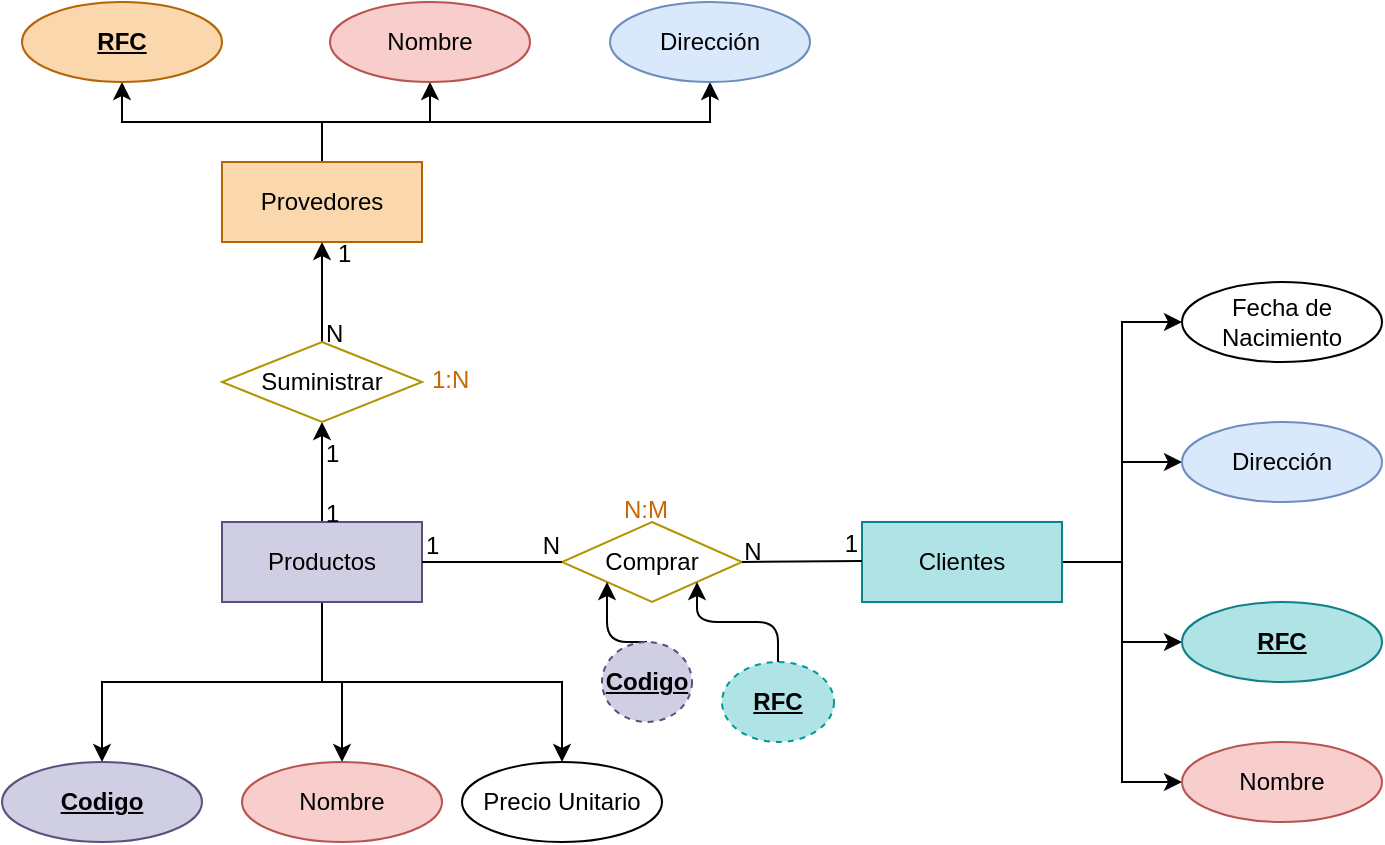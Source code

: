 <mxfile version="21.6.9" type="github" pages="2">
  <diagram name="Página-1" id="vufhJvKI8RO2NKhJ_CH_">
    <mxGraphModel dx="744" dy="759" grid="1" gridSize="10" guides="1" tooltips="1" connect="1" arrows="1" fold="1" page="1" pageScale="1" pageWidth="827" pageHeight="1169" background="none" math="0" shadow="0">
      <root>
        <mxCell id="0" />
        <mxCell id="1" parent="0" />
        <mxCell id="pW5JMyD9-N8qxBRFn_aI-24" style="edgeStyle=orthogonalEdgeStyle;rounded=0;orthogonalLoop=1;jettySize=auto;html=1;exitX=0.5;exitY=0;exitDx=0;exitDy=0;entryX=0.5;entryY=1;entryDx=0;entryDy=0;" edge="1" parent="1" source="pW5JMyD9-N8qxBRFn_aI-1" target="pW5JMyD9-N8qxBRFn_aI-23">
          <mxGeometry relative="1" as="geometry" />
        </mxCell>
        <mxCell id="pW5JMyD9-N8qxBRFn_aI-52" style="edgeStyle=orthogonalEdgeStyle;rounded=0;orthogonalLoop=1;jettySize=auto;html=1;exitX=0.5;exitY=1;exitDx=0;exitDy=0;entryX=0.5;entryY=0;entryDx=0;entryDy=0;" edge="1" parent="1" source="pW5JMyD9-N8qxBRFn_aI-1" target="pW5JMyD9-N8qxBRFn_aI-10">
          <mxGeometry relative="1" as="geometry" />
        </mxCell>
        <mxCell id="pW5JMyD9-N8qxBRFn_aI-53" style="edgeStyle=orthogonalEdgeStyle;rounded=0;orthogonalLoop=1;jettySize=auto;html=1;exitX=0.5;exitY=1;exitDx=0;exitDy=0;entryX=0.5;entryY=0;entryDx=0;entryDy=0;" edge="1" parent="1" source="pW5JMyD9-N8qxBRFn_aI-1" target="pW5JMyD9-N8qxBRFn_aI-12">
          <mxGeometry relative="1" as="geometry" />
        </mxCell>
        <mxCell id="pW5JMyD9-N8qxBRFn_aI-54" style="edgeStyle=orthogonalEdgeStyle;rounded=0;orthogonalLoop=1;jettySize=auto;html=1;exitX=0.5;exitY=1;exitDx=0;exitDy=0;" edge="1" parent="1" source="pW5JMyD9-N8qxBRFn_aI-1" target="pW5JMyD9-N8qxBRFn_aI-14">
          <mxGeometry relative="1" as="geometry" />
        </mxCell>
        <mxCell id="pW5JMyD9-N8qxBRFn_aI-1" value="Productos" style="whiteSpace=wrap;html=1;align=center;rounded=0;fillColor=#d0cee2;strokeColor=#56517e;" vertex="1" parent="1">
          <mxGeometry x="200" y="550" width="100" height="40" as="geometry" />
        </mxCell>
        <mxCell id="pW5JMyD9-N8qxBRFn_aI-45" style="edgeStyle=orthogonalEdgeStyle;rounded=0;orthogonalLoop=1;jettySize=auto;html=1;exitX=1;exitY=0.5;exitDx=0;exitDy=0;entryX=0;entryY=0.5;entryDx=0;entryDy=0;" edge="1" parent="1" source="pW5JMyD9-N8qxBRFn_aI-2" target="pW5JMyD9-N8qxBRFn_aI-9">
          <mxGeometry relative="1" as="geometry" />
        </mxCell>
        <mxCell id="pW5JMyD9-N8qxBRFn_aI-46" style="edgeStyle=orthogonalEdgeStyle;rounded=0;orthogonalLoop=1;jettySize=auto;html=1;exitX=1;exitY=0.5;exitDx=0;exitDy=0;entryX=0;entryY=0.5;entryDx=0;entryDy=0;" edge="1" parent="1" source="pW5JMyD9-N8qxBRFn_aI-2" target="pW5JMyD9-N8qxBRFn_aI-8">
          <mxGeometry relative="1" as="geometry" />
        </mxCell>
        <mxCell id="pW5JMyD9-N8qxBRFn_aI-47" style="edgeStyle=orthogonalEdgeStyle;rounded=0;orthogonalLoop=1;jettySize=auto;html=1;exitX=1;exitY=0.5;exitDx=0;exitDy=0;entryX=0;entryY=0.5;entryDx=0;entryDy=0;" edge="1" parent="1" source="pW5JMyD9-N8qxBRFn_aI-2" target="pW5JMyD9-N8qxBRFn_aI-5">
          <mxGeometry relative="1" as="geometry" />
        </mxCell>
        <mxCell id="pW5JMyD9-N8qxBRFn_aI-48" style="edgeStyle=orthogonalEdgeStyle;rounded=0;orthogonalLoop=1;jettySize=auto;html=1;exitX=1;exitY=0.5;exitDx=0;exitDy=0;entryX=0;entryY=0.5;entryDx=0;entryDy=0;" edge="1" parent="1" source="pW5JMyD9-N8qxBRFn_aI-2" target="pW5JMyD9-N8qxBRFn_aI-6">
          <mxGeometry relative="1" as="geometry" />
        </mxCell>
        <mxCell id="pW5JMyD9-N8qxBRFn_aI-2" value="Clientes" style="whiteSpace=wrap;html=1;align=center;rounded=0;fillColor=#b0e3e6;strokeColor=#0e8088;" vertex="1" parent="1">
          <mxGeometry x="520" y="550" width="100" height="40" as="geometry" />
        </mxCell>
        <mxCell id="pW5JMyD9-N8qxBRFn_aI-4" value="Comprar" style="shape=rhombus;perimeter=rhombusPerimeter;whiteSpace=wrap;html=1;align=center;rounded=0;fillColor=none;fontColor=#000000;strokeColor=#B09500;" vertex="1" parent="1">
          <mxGeometry x="370" y="550" width="90" height="40" as="geometry" />
        </mxCell>
        <mxCell id="pW5JMyD9-N8qxBRFn_aI-5" value="RFC" style="ellipse;whiteSpace=wrap;html=1;align=center;fontStyle=5;fillColor=#b0e3e6;strokeColor=#0e8088;rounded=0;" vertex="1" parent="1">
          <mxGeometry x="680" y="590" width="100" height="40" as="geometry" />
        </mxCell>
        <mxCell id="pW5JMyD9-N8qxBRFn_aI-6" value="Nombre" style="ellipse;whiteSpace=wrap;html=1;align=center;fillColor=#f8cecc;strokeColor=#b85450;rounded=0;" vertex="1" parent="1">
          <mxGeometry x="680" y="660" width="100" height="40" as="geometry" />
        </mxCell>
        <mxCell id="pW5JMyD9-N8qxBRFn_aI-8" value="Dirección" style="ellipse;whiteSpace=wrap;html=1;align=center;fillColor=#dae8fc;strokeColor=#6c8ebf;rounded=0;" vertex="1" parent="1">
          <mxGeometry x="680" y="500" width="100" height="40" as="geometry" />
        </mxCell>
        <mxCell id="pW5JMyD9-N8qxBRFn_aI-9" value="Fecha de Nacimiento" style="ellipse;whiteSpace=wrap;html=1;align=center;rounded=0;" vertex="1" parent="1">
          <mxGeometry x="680" y="430" width="100" height="40" as="geometry" />
        </mxCell>
        <mxCell id="pW5JMyD9-N8qxBRFn_aI-10" value="Codigo" style="ellipse;whiteSpace=wrap;html=1;align=center;fontStyle=5;rounded=0;fillColor=#d0cee2;strokeColor=#56517e;" vertex="1" parent="1">
          <mxGeometry x="90" y="670" width="100" height="40" as="geometry" />
        </mxCell>
        <mxCell id="pW5JMyD9-N8qxBRFn_aI-12" value="Nombre" style="ellipse;whiteSpace=wrap;html=1;align=center;fillColor=#f8cecc;strokeColor=#b85450;rounded=0;" vertex="1" parent="1">
          <mxGeometry x="210" y="670" width="100" height="40" as="geometry" />
        </mxCell>
        <mxCell id="pW5JMyD9-N8qxBRFn_aI-14" value="Precio Unitario" style="ellipse;whiteSpace=wrap;html=1;align=center;rounded=0;" vertex="1" parent="1">
          <mxGeometry x="320" y="670" width="100" height="40" as="geometry" />
        </mxCell>
        <mxCell id="pW5JMyD9-N8qxBRFn_aI-15" value="" style="endArrow=none;html=1;rounded=0;exitX=1;exitY=0.5;exitDx=0;exitDy=0;" edge="1" parent="1" source="pW5JMyD9-N8qxBRFn_aI-4">
          <mxGeometry relative="1" as="geometry">
            <mxPoint x="360" y="569.5" as="sourcePoint" />
            <mxPoint x="520" y="569.5" as="targetPoint" />
          </mxGeometry>
        </mxCell>
        <mxCell id="pW5JMyD9-N8qxBRFn_aI-16" value="1" style="resizable=0;html=1;whiteSpace=wrap;align=right;verticalAlign=bottom;rounded=0;" connectable="0" vertex="1" parent="pW5JMyD9-N8qxBRFn_aI-15">
          <mxGeometry x="1" relative="1" as="geometry" />
        </mxCell>
        <mxCell id="pW5JMyD9-N8qxBRFn_aI-17" value="N" style="text;html=1;align=center;verticalAlign=middle;resizable=0;points=[];autosize=1;strokeColor=none;fillColor=none;rounded=0;" vertex="1" parent="1">
          <mxGeometry x="450" y="550" width="30" height="30" as="geometry" />
        </mxCell>
        <mxCell id="pW5JMyD9-N8qxBRFn_aI-19" value="" style="endArrow=none;html=1;rounded=0;exitX=1;exitY=0.5;exitDx=0;exitDy=0;entryX=0;entryY=0.5;entryDx=0;entryDy=0;" edge="1" parent="1" source="pW5JMyD9-N8qxBRFn_aI-1" target="pW5JMyD9-N8qxBRFn_aI-4">
          <mxGeometry relative="1" as="geometry">
            <mxPoint x="300" y="580" as="sourcePoint" />
            <mxPoint x="460" y="580" as="targetPoint" />
          </mxGeometry>
        </mxCell>
        <mxCell id="pW5JMyD9-N8qxBRFn_aI-20" value="1" style="resizable=0;html=1;whiteSpace=wrap;align=left;verticalAlign=bottom;rounded=0;" connectable="0" vertex="1" parent="pW5JMyD9-N8qxBRFn_aI-19">
          <mxGeometry x="-1" relative="1" as="geometry" />
        </mxCell>
        <mxCell id="pW5JMyD9-N8qxBRFn_aI-21" value="N" style="resizable=0;html=1;whiteSpace=wrap;align=right;verticalAlign=bottom;rounded=0;" connectable="0" vertex="1" parent="pW5JMyD9-N8qxBRFn_aI-19">
          <mxGeometry x="1" relative="1" as="geometry" />
        </mxCell>
        <mxCell id="pW5JMyD9-N8qxBRFn_aI-49" style="edgeStyle=orthogonalEdgeStyle;rounded=0;orthogonalLoop=1;jettySize=auto;html=1;exitX=0.5;exitY=0;exitDx=0;exitDy=0;entryX=0.5;entryY=1;entryDx=0;entryDy=0;" edge="1" parent="1" source="pW5JMyD9-N8qxBRFn_aI-22" target="pW5JMyD9-N8qxBRFn_aI-39">
          <mxGeometry relative="1" as="geometry" />
        </mxCell>
        <mxCell id="pW5JMyD9-N8qxBRFn_aI-50" style="edgeStyle=orthogonalEdgeStyle;rounded=0;orthogonalLoop=1;jettySize=auto;html=1;exitX=0.5;exitY=0;exitDx=0;exitDy=0;entryX=0.5;entryY=1;entryDx=0;entryDy=0;" edge="1" parent="1" source="pW5JMyD9-N8qxBRFn_aI-22" target="pW5JMyD9-N8qxBRFn_aI-40">
          <mxGeometry relative="1" as="geometry" />
        </mxCell>
        <mxCell id="pW5JMyD9-N8qxBRFn_aI-51" style="edgeStyle=orthogonalEdgeStyle;rounded=0;orthogonalLoop=1;jettySize=auto;html=1;exitX=0.5;exitY=0;exitDx=0;exitDy=0;entryX=0.5;entryY=1;entryDx=0;entryDy=0;" edge="1" parent="1" source="pW5JMyD9-N8qxBRFn_aI-22" target="pW5JMyD9-N8qxBRFn_aI-41">
          <mxGeometry relative="1" as="geometry" />
        </mxCell>
        <mxCell id="pW5JMyD9-N8qxBRFn_aI-22" value="Provedores" style="whiteSpace=wrap;html=1;align=center;rounded=0;fillColor=#fad7ac;strokeColor=#b46504;" vertex="1" parent="1">
          <mxGeometry x="200" y="370" width="100" height="40" as="geometry" />
        </mxCell>
        <mxCell id="pW5JMyD9-N8qxBRFn_aI-25" style="edgeStyle=orthogonalEdgeStyle;rounded=0;orthogonalLoop=1;jettySize=auto;html=1;exitX=0.5;exitY=0;exitDx=0;exitDy=0;entryX=0.5;entryY=1;entryDx=0;entryDy=0;" edge="1" parent="1" source="pW5JMyD9-N8qxBRFn_aI-23" target="pW5JMyD9-N8qxBRFn_aI-22">
          <mxGeometry relative="1" as="geometry" />
        </mxCell>
        <mxCell id="pW5JMyD9-N8qxBRFn_aI-23" value="Suministrar" style="shape=rhombus;perimeter=rhombusPerimeter;whiteSpace=wrap;html=1;align=center;rounded=0;fillColor=none;fontColor=#000000;strokeColor=#B09500;" vertex="1" parent="1">
          <mxGeometry x="200" y="460" width="100" height="40" as="geometry" />
        </mxCell>
        <mxCell id="pW5JMyD9-N8qxBRFn_aI-26" value="" style="shape=table;startSize=0;container=1;collapsible=1;childLayout=tableLayout;fixedRows=1;rowLines=0;fontStyle=0;align=center;resizeLast=1;strokeColor=none;fillColor=none;collapsible=0;whiteSpace=wrap;html=1;rounded=0;" vertex="1" parent="1">
          <mxGeometry x="214" y="500" width="180" height="30" as="geometry" />
        </mxCell>
        <mxCell id="pW5JMyD9-N8qxBRFn_aI-27" value="" style="shape=tableRow;horizontal=0;startSize=0;swimlaneHead=0;swimlaneBody=0;fillColor=none;collapsible=0;dropTarget=0;points=[[0,0.5],[1,0.5]];portConstraint=eastwest;top=0;left=0;right=0;bottom=0;rounded=0;" vertex="1" parent="pW5JMyD9-N8qxBRFn_aI-26">
          <mxGeometry width="180" height="30" as="geometry" />
        </mxCell>
        <mxCell id="pW5JMyD9-N8qxBRFn_aI-28" value="" style="shape=partialRectangle;connectable=0;fillColor=none;top=0;left=0;bottom=0;right=0;editable=1;overflow=hidden;rounded=0;" vertex="1" parent="pW5JMyD9-N8qxBRFn_aI-27">
          <mxGeometry width="30" height="30" as="geometry">
            <mxRectangle width="30" height="30" as="alternateBounds" />
          </mxGeometry>
        </mxCell>
        <mxCell id="pW5JMyD9-N8qxBRFn_aI-29" value="1" style="shape=partialRectangle;connectable=0;fillColor=none;top=0;left=0;bottom=0;right=0;align=left;spacingLeft=6;overflow=hidden;rounded=0;" vertex="1" parent="pW5JMyD9-N8qxBRFn_aI-27">
          <mxGeometry x="30" width="150" height="30" as="geometry">
            <mxRectangle width="150" height="30" as="alternateBounds" />
          </mxGeometry>
        </mxCell>
        <mxCell id="pW5JMyD9-N8qxBRFn_aI-30" value="" style="shape=tableRow;horizontal=0;startSize=0;swimlaneHead=0;swimlaneBody=0;fillColor=none;collapsible=0;dropTarget=0;points=[[0,0.5],[1,0.5]];portConstraint=eastwest;top=0;left=0;right=0;bottom=0;rounded=0;" vertex="1" parent="1">
          <mxGeometry x="214" y="530" width="180" height="30" as="geometry" />
        </mxCell>
        <mxCell id="pW5JMyD9-N8qxBRFn_aI-31" value="" style="shape=partialRectangle;connectable=0;fillColor=none;top=0;left=0;bottom=0;right=0;editable=1;overflow=hidden;rounded=0;" vertex="1" parent="pW5JMyD9-N8qxBRFn_aI-30">
          <mxGeometry width="30" height="30" as="geometry">
            <mxRectangle width="30" height="30" as="alternateBounds" />
          </mxGeometry>
        </mxCell>
        <mxCell id="pW5JMyD9-N8qxBRFn_aI-32" value="1" style="shape=partialRectangle;connectable=0;fillColor=none;top=0;left=0;bottom=0;right=0;align=left;spacingLeft=6;overflow=hidden;rounded=0;" vertex="1" parent="pW5JMyD9-N8qxBRFn_aI-30">
          <mxGeometry x="30" width="150" height="30" as="geometry">
            <mxRectangle width="150" height="30" as="alternateBounds" />
          </mxGeometry>
        </mxCell>
        <mxCell id="pW5JMyD9-N8qxBRFn_aI-33" value="" style="shape=tableRow;horizontal=0;startSize=0;swimlaneHead=0;swimlaneBody=0;fillColor=none;collapsible=0;dropTarget=0;points=[[0,0.5],[1,0.5]];portConstraint=eastwest;top=0;left=0;right=0;bottom=0;rounded=0;" vertex="1" parent="1">
          <mxGeometry x="220" y="400" width="180" height="30" as="geometry" />
        </mxCell>
        <mxCell id="pW5JMyD9-N8qxBRFn_aI-34" value="" style="shape=partialRectangle;connectable=0;fillColor=none;top=0;left=0;bottom=0;right=0;editable=1;overflow=hidden;rounded=0;" vertex="1" parent="pW5JMyD9-N8qxBRFn_aI-33">
          <mxGeometry width="30" height="30" as="geometry">
            <mxRectangle width="30" height="30" as="alternateBounds" />
          </mxGeometry>
        </mxCell>
        <mxCell id="pW5JMyD9-N8qxBRFn_aI-35" value="1" style="shape=partialRectangle;connectable=0;fillColor=none;top=0;left=0;bottom=0;right=0;align=left;spacingLeft=6;overflow=hidden;rounded=0;" vertex="1" parent="pW5JMyD9-N8qxBRFn_aI-33">
          <mxGeometry x="30" width="150" height="30" as="geometry">
            <mxRectangle width="150" height="30" as="alternateBounds" />
          </mxGeometry>
        </mxCell>
        <mxCell id="pW5JMyD9-N8qxBRFn_aI-36" value="" style="shape=tableRow;horizontal=0;startSize=0;swimlaneHead=0;swimlaneBody=0;fillColor=none;collapsible=0;dropTarget=0;points=[[0,0.5],[1,0.5]];portConstraint=eastwest;top=0;left=0;right=0;bottom=0;rounded=0;" vertex="1" parent="1">
          <mxGeometry x="250" y="430" width="180" height="30" as="geometry" />
        </mxCell>
        <mxCell id="pW5JMyD9-N8qxBRFn_aI-37" value="" style="shape=partialRectangle;connectable=0;fillColor=none;top=0;left=0;bottom=0;right=0;editable=1;overflow=hidden;rounded=0;" vertex="1" parent="pW5JMyD9-N8qxBRFn_aI-36">
          <mxGeometry width="30" height="30" as="geometry">
            <mxRectangle width="30" height="30" as="alternateBounds" />
          </mxGeometry>
        </mxCell>
        <mxCell id="pW5JMyD9-N8qxBRFn_aI-38" value="N" style="shape=partialRectangle;connectable=0;fillColor=none;top=0;left=0;bottom=0;right=0;align=left;spacingLeft=6;overflow=hidden;rounded=0;" vertex="1" parent="1">
          <mxGeometry x="244" y="440" width="150" height="30" as="geometry">
            <mxRectangle width="150" height="30" as="alternateBounds" />
          </mxGeometry>
        </mxCell>
        <mxCell id="pW5JMyD9-N8qxBRFn_aI-39" value="RFC" style="ellipse;whiteSpace=wrap;html=1;align=center;fillColor=#fad7ac;strokeColor=#b46504;rounded=0;fontStyle=5" vertex="1" parent="1">
          <mxGeometry x="100" y="290" width="100" height="40" as="geometry" />
        </mxCell>
        <mxCell id="pW5JMyD9-N8qxBRFn_aI-40" value="Nombre" style="ellipse;whiteSpace=wrap;html=1;align=center;fillColor=#f8cecc;strokeColor=#b85450;rounded=0;" vertex="1" parent="1">
          <mxGeometry x="254" y="290" width="100" height="40" as="geometry" />
        </mxCell>
        <mxCell id="pW5JMyD9-N8qxBRFn_aI-41" value="Dirección" style="ellipse;whiteSpace=wrap;html=1;align=center;fillColor=#dae8fc;strokeColor=#6c8ebf;rounded=0;" vertex="1" parent="1">
          <mxGeometry x="394" y="290" width="100" height="40" as="geometry" />
        </mxCell>
        <mxCell id="pW5JMyD9-N8qxBRFn_aI-59" value="N:M" style="text;fillColor=none;spacingLeft=4;spacingRight=4;overflow=hidden;rotatable=0;points=[[0,0.5],[1,0.5]];portConstraint=eastwest;fontSize=12;whiteSpace=wrap;html=1;fontColor=#CC6600;" vertex="1" parent="1">
          <mxGeometry x="395" y="530" width="40" height="30" as="geometry" />
        </mxCell>
        <mxCell id="pW5JMyD9-N8qxBRFn_aI-60" value="1:N" style="text;strokeColor=none;fillColor=none;spacingLeft=4;spacingRight=4;overflow=hidden;rotatable=0;points=[[0,0.5],[1,0.5]];portConstraint=eastwest;fontSize=12;whiteSpace=wrap;html=1;fontColor=#CC6600;" vertex="1" parent="1">
          <mxGeometry x="299" y="465" width="40" height="30" as="geometry" />
        </mxCell>
        <mxCell id="pW5JMyD9-N8qxBRFn_aI-62" style="edgeStyle=orthogonalEdgeStyle;orthogonalLoop=1;jettySize=auto;html=1;exitX=0.5;exitY=0;exitDx=0;exitDy=0;entryX=1;entryY=1;entryDx=0;entryDy=0;" edge="1" parent="1" source="pW5JMyD9-N8qxBRFn_aI-61" target="pW5JMyD9-N8qxBRFn_aI-4">
          <mxGeometry relative="1" as="geometry" />
        </mxCell>
        <mxCell id="pW5JMyD9-N8qxBRFn_aI-61" value="RFC" style="ellipse;whiteSpace=wrap;html=1;align=center;fontStyle=5;dashed=1;fillColor=#b0e3e6;strokeColor=#009999;rounded=0;" vertex="1" parent="1">
          <mxGeometry x="450" y="620" width="56" height="40" as="geometry" />
        </mxCell>
        <mxCell id="pW5JMyD9-N8qxBRFn_aI-65" style="edgeStyle=orthogonalEdgeStyle;orthogonalLoop=1;jettySize=auto;html=1;exitX=0.5;exitY=0;exitDx=0;exitDy=0;entryX=0;entryY=1;entryDx=0;entryDy=0;" edge="1" parent="1" source="pW5JMyD9-N8qxBRFn_aI-63" target="pW5JMyD9-N8qxBRFn_aI-4">
          <mxGeometry relative="1" as="geometry" />
        </mxCell>
        <mxCell id="pW5JMyD9-N8qxBRFn_aI-63" value="Codigo" style="ellipse;whiteSpace=wrap;html=1;align=center;fontStyle=5;rounded=0;fillColor=#d0cee2;strokeColor=#56517e;dashed=1;" vertex="1" parent="1">
          <mxGeometry x="390" y="610" width="45" height="40" as="geometry" />
        </mxCell>
      </root>
    </mxGraphModel>
  </diagram>
  <diagram id="Y9kIsplef0sQX9osBa2V" name="Página-2">
    <mxGraphModel dx="1434" dy="796" grid="1" gridSize="10" guides="1" tooltips="1" connect="1" arrows="1" fold="1" page="1" pageScale="1" pageWidth="827" pageHeight="1169" math="0" shadow="0">
      <root>
        <mxCell id="0" />
        <mxCell id="1" parent="0" />
        <mxCell id="6M4ZefpV-zXzEny1PLrP-48" style="edgeStyle=orthogonalEdgeStyle;orthogonalLoop=1;jettySize=auto;html=1;exitX=0.5;exitY=0;exitDx=0;exitDy=0;entryX=0.5;entryY=1;entryDx=0;entryDy=0;" edge="1" parent="1" source="6M4ZefpV-zXzEny1PLrP-2" target="6M4ZefpV-zXzEny1PLrP-32">
          <mxGeometry relative="1" as="geometry" />
        </mxCell>
        <mxCell id="6M4ZefpV-zXzEny1PLrP-50" style="edgeStyle=orthogonalEdgeStyle;orthogonalLoop=1;jettySize=auto;html=1;exitX=1;exitY=0.5;exitDx=0;exitDy=0;entryX=0;entryY=0.5;entryDx=0;entryDy=0;" edge="1" parent="1" source="6M4ZefpV-zXzEny1PLrP-2" target="6M4ZefpV-zXzEny1PLrP-6">
          <mxGeometry relative="1" as="geometry" />
        </mxCell>
        <mxCell id="6M4ZefpV-zXzEny1PLrP-51" style="edgeStyle=orthogonalEdgeStyle;orthogonalLoop=1;jettySize=auto;html=1;exitX=1;exitY=0.5;exitDx=0;exitDy=0;entryX=0;entryY=0.5;entryDx=0;entryDy=0;" edge="1" parent="1" source="6M4ZefpV-zXzEny1PLrP-2" target="6M4ZefpV-zXzEny1PLrP-5">
          <mxGeometry relative="1" as="geometry" />
        </mxCell>
        <mxCell id="6M4ZefpV-zXzEny1PLrP-52" style="edgeStyle=orthogonalEdgeStyle;orthogonalLoop=1;jettySize=auto;html=1;exitX=1;exitY=0.5;exitDx=0;exitDy=0;entryX=0;entryY=0.5;entryDx=0;entryDy=0;" edge="1" parent="1" source="6M4ZefpV-zXzEny1PLrP-2" target="6M4ZefpV-zXzEny1PLrP-3">
          <mxGeometry relative="1" as="geometry" />
        </mxCell>
        <mxCell id="6M4ZefpV-zXzEny1PLrP-53" style="edgeStyle=orthogonalEdgeStyle;orthogonalLoop=1;jettySize=auto;html=1;exitX=1;exitY=0.5;exitDx=0;exitDy=0;entryX=0;entryY=0.5;entryDx=0;entryDy=0;" edge="1" parent="1" source="6M4ZefpV-zXzEny1PLrP-2" target="6M4ZefpV-zXzEny1PLrP-4">
          <mxGeometry relative="1" as="geometry" />
        </mxCell>
        <mxCell id="6M4ZefpV-zXzEny1PLrP-54" style="edgeStyle=orthogonalEdgeStyle;orthogonalLoop=1;jettySize=auto;html=1;exitX=1;exitY=0.5;exitDx=0;exitDy=0;entryX=0;entryY=0.5;entryDx=0;entryDy=0;" edge="1" parent="1" source="6M4ZefpV-zXzEny1PLrP-2" target="6M4ZefpV-zXzEny1PLrP-8">
          <mxGeometry relative="1" as="geometry" />
        </mxCell>
        <mxCell id="6M4ZefpV-zXzEny1PLrP-2" value="Coches" style="whiteSpace=wrap;html=1;align=center;fillColor=#b0e3e6;strokeColor=#0e8088;" vertex="1" parent="1">
          <mxGeometry x="180" y="640" width="100" height="40" as="geometry" />
        </mxCell>
        <mxCell id="6M4ZefpV-zXzEny1PLrP-3" value="Matricula" style="ellipse;whiteSpace=wrap;html=1;align=center;fillColor=#b0e3e6;strokeColor=#0e8088;" vertex="1" parent="1">
          <mxGeometry x="370" y="680" width="100" height="40" as="geometry" />
        </mxCell>
        <mxCell id="6M4ZefpV-zXzEny1PLrP-4" value="Marca" style="ellipse;whiteSpace=wrap;html=1;align=center;strokeColor=#009999;" vertex="1" parent="1">
          <mxGeometry x="370" y="620" width="100" height="40" as="geometry" />
        </mxCell>
        <mxCell id="6M4ZefpV-zXzEny1PLrP-5" value="Modelo" style="ellipse;whiteSpace=wrap;html=1;align=center;strokeColor=#009999;" vertex="1" parent="1">
          <mxGeometry x="370" y="570" width="100" height="40" as="geometry" />
        </mxCell>
        <mxCell id="6M4ZefpV-zXzEny1PLrP-6" value="Color" style="ellipse;whiteSpace=wrap;html=1;align=center;strokeColor=#009999;" vertex="1" parent="1">
          <mxGeometry x="370" y="510" width="100" height="40" as="geometry" />
        </mxCell>
        <mxCell id="6M4ZefpV-zXzEny1PLrP-8" value="Precio" style="ellipse;whiteSpace=wrap;html=1;align=center;strokeColor=#009999;" vertex="1" parent="1">
          <mxGeometry x="370" y="740" width="100" height="40" as="geometry" />
        </mxCell>
        <mxCell id="6M4ZefpV-zXzEny1PLrP-19" style="edgeStyle=orthogonalEdgeStyle;orthogonalLoop=1;jettySize=auto;html=1;exitX=0.5;exitY=0;exitDx=0;exitDy=0;entryX=0.5;entryY=1;entryDx=0;entryDy=0;" edge="1" parent="1" source="6M4ZefpV-zXzEny1PLrP-9" target="6M4ZefpV-zXzEny1PLrP-18">
          <mxGeometry relative="1" as="geometry" />
        </mxCell>
        <mxCell id="6M4ZefpV-zXzEny1PLrP-55" style="edgeStyle=orthogonalEdgeStyle;orthogonalLoop=1;jettySize=auto;html=1;exitX=0.5;exitY=1;exitDx=0;exitDy=0;entryX=0;entryY=0.5;entryDx=0;entryDy=0;" edge="1" parent="1" source="6M4ZefpV-zXzEny1PLrP-9" target="6M4ZefpV-zXzEny1PLrP-10">
          <mxGeometry relative="1" as="geometry" />
        </mxCell>
        <mxCell id="6M4ZefpV-zXzEny1PLrP-56" style="edgeStyle=orthogonalEdgeStyle;orthogonalLoop=1;jettySize=auto;html=1;exitX=0.5;exitY=1;exitDx=0;exitDy=0;entryX=0;entryY=0.5;entryDx=0;entryDy=0;" edge="1" parent="1" source="6M4ZefpV-zXzEny1PLrP-9" target="6M4ZefpV-zXzEny1PLrP-13">
          <mxGeometry relative="1" as="geometry" />
        </mxCell>
        <mxCell id="6M4ZefpV-zXzEny1PLrP-57" style="edgeStyle=orthogonalEdgeStyle;orthogonalLoop=1;jettySize=auto;html=1;exitX=0.5;exitY=1;exitDx=0;exitDy=0;entryX=0;entryY=0.5;entryDx=0;entryDy=0;" edge="1" parent="1" source="6M4ZefpV-zXzEny1PLrP-9" target="6M4ZefpV-zXzEny1PLrP-14">
          <mxGeometry relative="1" as="geometry" />
        </mxCell>
        <mxCell id="6M4ZefpV-zXzEny1PLrP-58" style="edgeStyle=orthogonalEdgeStyle;orthogonalLoop=1;jettySize=auto;html=1;exitX=0.5;exitY=1;exitDx=0;exitDy=0;entryX=0;entryY=0.5;entryDx=0;entryDy=0;" edge="1" parent="1" source="6M4ZefpV-zXzEny1PLrP-9" target="6M4ZefpV-zXzEny1PLrP-15">
          <mxGeometry relative="1" as="geometry" />
        </mxCell>
        <mxCell id="6M4ZefpV-zXzEny1PLrP-60" style="edgeStyle=orthogonalEdgeStyle;orthogonalLoop=1;jettySize=auto;html=1;exitX=0.5;exitY=1;exitDx=0;exitDy=0;entryX=0;entryY=0.5;entryDx=0;entryDy=0;" edge="1" parent="1" source="6M4ZefpV-zXzEny1PLrP-9" target="6M4ZefpV-zXzEny1PLrP-16">
          <mxGeometry relative="1" as="geometry" />
        </mxCell>
        <mxCell id="6M4ZefpV-zXzEny1PLrP-61" style="edgeStyle=orthogonalEdgeStyle;orthogonalLoop=1;jettySize=auto;html=1;exitX=0.5;exitY=1;exitDx=0;exitDy=0;entryX=0;entryY=0.5;entryDx=0;entryDy=0;" edge="1" parent="1" source="6M4ZefpV-zXzEny1PLrP-9" target="6M4ZefpV-zXzEny1PLrP-17">
          <mxGeometry relative="1" as="geometry" />
        </mxCell>
        <mxCell id="6M4ZefpV-zXzEny1PLrP-9" value="Cliente" style="whiteSpace=wrap;html=1;align=center;fillColor=#fad7ac;strokeColor=#b46504;" vertex="1" parent="1">
          <mxGeometry x="180" y="840" width="100" height="40" as="geometry" />
        </mxCell>
        <mxCell id="6M4ZefpV-zXzEny1PLrP-10" value="RFC" style="ellipse;whiteSpace=wrap;html=1;align=center;fillColor=none;strokeColor=#CC6600;" vertex="1" parent="1">
          <mxGeometry x="340" y="830" width="100" height="40" as="geometry" />
        </mxCell>
        <mxCell id="6M4ZefpV-zXzEny1PLrP-13" value="Nombre" style="ellipse;whiteSpace=wrap;html=1;align=center;strokeColor=#CC6600;" vertex="1" parent="1">
          <mxGeometry x="340" y="880" width="100" height="40" as="geometry" />
        </mxCell>
        <mxCell id="6M4ZefpV-zXzEny1PLrP-14" value="Dirección" style="ellipse;whiteSpace=wrap;html=1;align=center;strokeColor=#CC6600;" vertex="1" parent="1">
          <mxGeometry x="340" y="930" width="100" height="40" as="geometry" />
        </mxCell>
        <mxCell id="6M4ZefpV-zXzEny1PLrP-15" value="Ciudad" style="ellipse;whiteSpace=wrap;html=1;align=center;strokeColor=#CC6600;" vertex="1" parent="1">
          <mxGeometry x="340" y="980" width="100" height="40" as="geometry" />
        </mxCell>
        <mxCell id="6M4ZefpV-zXzEny1PLrP-16" value="Nu.Telefonico" style="ellipse;whiteSpace=wrap;html=1;align=center;strokeColor=#CC6600;" vertex="1" parent="1">
          <mxGeometry x="340" y="1040" width="100" height="40" as="geometry" />
        </mxCell>
        <mxCell id="6M4ZefpV-zXzEny1PLrP-17" value="Id.Cliente" style="ellipse;whiteSpace=wrap;html=1;align=center;strokeColor=#b46504;fillColor=#fad7ac;" vertex="1" parent="1">
          <mxGeometry x="350" y="1090" width="100" height="40" as="geometry" />
        </mxCell>
        <mxCell id="6M4ZefpV-zXzEny1PLrP-20" style="edgeStyle=orthogonalEdgeStyle;orthogonalLoop=1;jettySize=auto;html=1;exitX=0.5;exitY=0;exitDx=0;exitDy=0;entryX=0.5;entryY=1;entryDx=0;entryDy=0;" edge="1" parent="1" source="6M4ZefpV-zXzEny1PLrP-18" target="6M4ZefpV-zXzEny1PLrP-2">
          <mxGeometry relative="1" as="geometry" />
        </mxCell>
        <mxCell id="6M4ZefpV-zXzEny1PLrP-18" value="Comprar" style="shape=rhombus;perimeter=rhombusPerimeter;whiteSpace=wrap;html=1;align=center;fontColor=#009900;strokeColor=#009900;" vertex="1" parent="1">
          <mxGeometry x="170" y="740" width="120" height="60" as="geometry" />
        </mxCell>
        <mxCell id="6M4ZefpV-zXzEny1PLrP-25" value="1" style="text;strokeColor=none;fillColor=none;spacingLeft=4;spacingRight=4;overflow=hidden;rotatable=0;points=[[0,0.5],[1,0.5]];portConstraint=eastwest;fontSize=12;whiteSpace=wrap;html=1;" vertex="1" parent="1">
          <mxGeometry x="230" y="820" width="40" height="30" as="geometry" />
        </mxCell>
        <mxCell id="6M4ZefpV-zXzEny1PLrP-26" value="N" style="text;strokeColor=none;fillColor=none;spacingLeft=4;spacingRight=4;overflow=hidden;rotatable=0;points=[[0,0.5],[1,0.5]];portConstraint=eastwest;fontSize=12;whiteSpace=wrap;html=1;" vertex="1" parent="1">
          <mxGeometry x="230" y="800" width="40" height="30" as="geometry" />
        </mxCell>
        <mxCell id="6M4ZefpV-zXzEny1PLrP-27" value="1" style="text;strokeColor=none;fillColor=none;spacingLeft=4;spacingRight=4;overflow=hidden;rotatable=0;points=[[0,0.5],[1,0.5]];portConstraint=eastwest;fontSize=12;whiteSpace=wrap;html=1;" vertex="1" parent="1">
          <mxGeometry x="230" y="680" width="40" height="30" as="geometry" />
        </mxCell>
        <mxCell id="6M4ZefpV-zXzEny1PLrP-29" value="1" style="text;strokeColor=none;fillColor=none;spacingLeft=4;spacingRight=4;overflow=hidden;rotatable=0;points=[[0,0.5],[1,0.5]];portConstraint=eastwest;fontSize=12;whiteSpace=wrap;html=1;" vertex="1" parent="1">
          <mxGeometry x="230" y="720" width="40" height="30" as="geometry" />
        </mxCell>
        <mxCell id="6M4ZefpV-zXzEny1PLrP-44" style="edgeStyle=orthogonalEdgeStyle;orthogonalLoop=1;jettySize=auto;html=1;exitX=0.5;exitY=0;exitDx=0;exitDy=0;entryX=0.5;entryY=1;entryDx=0;entryDy=0;" edge="1" parent="1" source="6M4ZefpV-zXzEny1PLrP-30" target="6M4ZefpV-zXzEny1PLrP-35">
          <mxGeometry relative="1" as="geometry" />
        </mxCell>
        <mxCell id="6M4ZefpV-zXzEny1PLrP-45" style="edgeStyle=orthogonalEdgeStyle;orthogonalLoop=1;jettySize=auto;html=1;exitX=0.5;exitY=0;exitDx=0;exitDy=0;entryX=0.5;entryY=1;entryDx=0;entryDy=0;" edge="1" parent="1" source="6M4ZefpV-zXzEny1PLrP-30" target="6M4ZefpV-zXzEny1PLrP-40">
          <mxGeometry relative="1" as="geometry" />
        </mxCell>
        <mxCell id="6M4ZefpV-zXzEny1PLrP-46" style="edgeStyle=orthogonalEdgeStyle;orthogonalLoop=1;jettySize=auto;html=1;exitX=0.5;exitY=0;exitDx=0;exitDy=0;entryX=0.5;entryY=1;entryDx=0;entryDy=0;" edge="1" parent="1" source="6M4ZefpV-zXzEny1PLrP-30" target="6M4ZefpV-zXzEny1PLrP-41">
          <mxGeometry relative="1" as="geometry" />
        </mxCell>
        <mxCell id="6M4ZefpV-zXzEny1PLrP-47" style="edgeStyle=orthogonalEdgeStyle;orthogonalLoop=1;jettySize=auto;html=1;exitX=0.5;exitY=0;exitDx=0;exitDy=0;entryX=0.5;entryY=1;entryDx=0;entryDy=0;" edge="1" parent="1" source="6M4ZefpV-zXzEny1PLrP-30" target="6M4ZefpV-zXzEny1PLrP-43">
          <mxGeometry relative="1" as="geometry" />
        </mxCell>
        <mxCell id="6M4ZefpV-zXzEny1PLrP-30" value="Revisión" style="whiteSpace=wrap;html=1;align=center;fillColor=#d0cee2;strokeColor=#56517e;" vertex="1" parent="1">
          <mxGeometry x="180" y="420" width="100" height="40" as="geometry" />
        </mxCell>
        <mxCell id="6M4ZefpV-zXzEny1PLrP-49" style="edgeStyle=orthogonalEdgeStyle;orthogonalLoop=1;jettySize=auto;html=1;exitX=0.5;exitY=0;exitDx=0;exitDy=0;entryX=0.5;entryY=1;entryDx=0;entryDy=0;" edge="1" parent="1" source="6M4ZefpV-zXzEny1PLrP-32" target="6M4ZefpV-zXzEny1PLrP-30">
          <mxGeometry relative="1" as="geometry" />
        </mxCell>
        <mxCell id="6M4ZefpV-zXzEny1PLrP-32" value="Checar" style="shape=rhombus;perimeter=rhombusPerimeter;whiteSpace=wrap;html=1;align=center;fontColor=#009900;strokeColor=#009900;" vertex="1" parent="1">
          <mxGeometry x="185" y="530" width="90" height="40" as="geometry" />
        </mxCell>
        <mxCell id="6M4ZefpV-zXzEny1PLrP-35" value="Id.Revision" style="ellipse;whiteSpace=wrap;html=1;align=center;fillColor=#d0cee2;strokeColor=#56517e;" vertex="1" parent="1">
          <mxGeometry x="20" y="290" width="100" height="40" as="geometry" />
        </mxCell>
        <mxCell id="6M4ZefpV-zXzEny1PLrP-36" value="Filtro" style="ellipse;whiteSpace=wrap;html=1;align=center;strokeColor=#CC99FF;" vertex="1" parent="1">
          <mxGeometry x="150" y="280" width="100" height="40" as="geometry" />
        </mxCell>
        <mxCell id="6M4ZefpV-zXzEny1PLrP-40" value="Filtro" style="ellipse;whiteSpace=wrap;html=1;align=center;strokeColor=#CC99FF;" vertex="1" parent="1">
          <mxGeometry x="150" y="280" width="100" height="40" as="geometry" />
        </mxCell>
        <mxCell id="6M4ZefpV-zXzEny1PLrP-41" value="Aceite" style="ellipse;whiteSpace=wrap;html=1;align=center;strokeColor=#CC99FF;" vertex="1" parent="1">
          <mxGeometry x="270" y="280" width="100" height="40" as="geometry" />
        </mxCell>
        <mxCell id="6M4ZefpV-zXzEny1PLrP-43" value="Frenos" style="ellipse;whiteSpace=wrap;html=1;align=center;strokeColor=#CC99FF;" vertex="1" parent="1">
          <mxGeometry x="390" y="280" width="100" height="40" as="geometry" />
        </mxCell>
        <mxCell id="6M4ZefpV-zXzEny1PLrP-64" value="N" style="text;strokeColor=none;fillColor=none;spacingLeft=4;spacingRight=4;overflow=hidden;rotatable=0;points=[[0,0.5],[1,0.5]];portConstraint=eastwest;fontSize=12;whiteSpace=wrap;html=1;" vertex="1" parent="1">
          <mxGeometry x="235" y="570" width="40" height="30" as="geometry" />
        </mxCell>
        <mxCell id="6M4ZefpV-zXzEny1PLrP-65" value="1" style="text;strokeColor=none;fillColor=none;spacingLeft=4;spacingRight=4;overflow=hidden;rotatable=0;points=[[0,0.5],[1,0.5]];portConstraint=eastwest;fontSize=12;whiteSpace=wrap;html=1;" vertex="1" parent="1">
          <mxGeometry x="230" y="620" width="40" height="30" as="geometry" />
        </mxCell>
        <mxCell id="6M4ZefpV-zXzEny1PLrP-68" value="1:N" style="text;strokeColor=none;fillColor=none;spacingLeft=4;spacingRight=4;overflow=hidden;rotatable=0;points=[[0,0.5],[1,0.5]];portConstraint=eastwest;fontSize=12;whiteSpace=wrap;html=1;fontColor=#CC6600;" vertex="1" parent="1">
          <mxGeometry x="130" y="750" width="40" height="30" as="geometry" />
        </mxCell>
        <mxCell id="klzRzP-7rHEDHAWKbYiI-2" value="1" style="text;strokeColor=none;fillColor=none;spacingLeft=4;spacingRight=4;overflow=hidden;rotatable=0;points=[[0,0.5],[1,0.5]];portConstraint=eastwest;fontSize=12;whiteSpace=wrap;html=1;" vertex="1" parent="1">
          <mxGeometry x="230" y="460" width="40" height="30" as="geometry" />
        </mxCell>
        <mxCell id="klzRzP-7rHEDHAWKbYiI-3" value="1" style="text;strokeColor=none;fillColor=none;spacingLeft=4;spacingRight=4;overflow=hidden;rotatable=0;points=[[0,0.5],[1,0.5]];portConstraint=eastwest;fontSize=12;whiteSpace=wrap;html=1;" vertex="1" parent="1">
          <mxGeometry x="230" y="510" width="40" height="30" as="geometry" />
        </mxCell>
        <mxCell id="klzRzP-7rHEDHAWKbYiI-4" value="1:N" style="text;strokeColor=none;fillColor=none;spacingLeft=4;spacingRight=4;overflow=hidden;rotatable=0;points=[[0,0.5],[1,0.5]];portConstraint=eastwest;fontSize=12;whiteSpace=wrap;html=1;fontColor=#CC6600;" vertex="1" parent="1">
          <mxGeometry x="140" y="535" width="40" height="30" as="geometry" />
        </mxCell>
      </root>
    </mxGraphModel>
  </diagram>
</mxfile>
